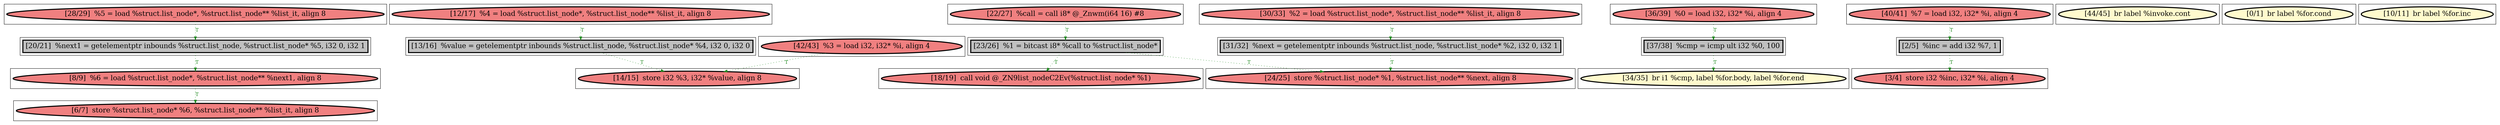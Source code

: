 
digraph G {



node1195->node1180 [style=dotted,color=forestgreen,label="T",fontcolor=forestgreen ]
node1197->node1199 [style=dotted,color=forestgreen,label="T",fontcolor=forestgreen ]
node1191->node1193 [style=dotted,color=forestgreen,label="T",fontcolor=forestgreen ]
node1184->node1188 [style=dotted,color=forestgreen,label="T",fontcolor=forestgreen ]
node1189->node1192 [style=dotted,color=forestgreen,label="T",fontcolor=forestgreen ]
node1193->node1198 [style=dotted,color=forestgreen,label="T",fontcolor=forestgreen ]
node1199->node1181 [style=dotted,color=forestgreen,label="T",fontcolor=forestgreen ]
node1193->node1194 [style=dotted,color=forestgreen,label="T",fontcolor=forestgreen ]
node1180->node1179 [style=dotted,color=forestgreen,label="T",fontcolor=forestgreen ]
node1183->node1184 [style=dotted,color=forestgreen,label="T",fontcolor=forestgreen ]
node1186->node1181 [style=dotted,color=forestgreen,label="T",fontcolor=forestgreen ]
node1185->node1178 [style=dotted,color=forestgreen,label="T",fontcolor=forestgreen ]
node1190->node1195 [style=dotted,color=forestgreen,label="T",fontcolor=forestgreen ]
node1178->node1187 [style=dotted,color=forestgreen,label="T",fontcolor=forestgreen ]
node1192->node1194 [style=dotted,color=forestgreen,label="T",fontcolor=forestgreen ]


subgraph cluster22 {


node1199 [penwidth=3.0,fontsize=20,fillcolor=grey,label="[13/16]  %value = getelementptr inbounds %struct.list_node, %struct.list_node* %4, i32 0, i32 0",shape=rectangle,style=filled ]



}

subgraph cluster20 {


node1197 [penwidth=3.0,fontsize=20,fillcolor=lightcoral,label="[12/17]  %4 = load %struct.list_node*, %struct.list_node** %list_it, align 8",shape=ellipse,style=filled ]



}

subgraph cluster18 {


node1195 [penwidth=3.0,fontsize=20,fillcolor=grey,label="[20/21]  %next1 = getelementptr inbounds %struct.list_node, %struct.list_node* %5, i32 0, i32 1",shape=rectangle,style=filled ]



}

subgraph cluster16 {


node1193 [penwidth=3.0,fontsize=20,fillcolor=grey,label="[23/26]  %1 = bitcast i8* %call to %struct.list_node*",shape=rectangle,style=filled ]



}

subgraph cluster17 {


node1194 [penwidth=3.0,fontsize=20,fillcolor=lightcoral,label="[24/25]  store %struct.list_node* %1, %struct.list_node** %next, align 8",shape=ellipse,style=filled ]



}

subgraph cluster4 {


node1181 [penwidth=3.0,fontsize=20,fillcolor=lightcoral,label="[14/15]  store i32 %3, i32* %value, align 8",shape=ellipse,style=filled ]



}

subgraph cluster3 {


node1180 [penwidth=3.0,fontsize=20,fillcolor=lightcoral,label="[8/9]  %6 = load %struct.list_node*, %struct.list_node** %next1, align 8",shape=ellipse,style=filled ]



}

subgraph cluster2 {


node1179 [penwidth=3.0,fontsize=20,fillcolor=lightcoral,label="[6/7]  store %struct.list_node* %6, %struct.list_node** %list_it, align 8",shape=ellipse,style=filled ]



}

subgraph cluster1 {


node1178 [penwidth=3.0,fontsize=20,fillcolor=grey,label="[2/5]  %inc = add i32 %7, 1",shape=rectangle,style=filled ]



}

subgraph cluster12 {


node1189 [penwidth=3.0,fontsize=20,fillcolor=lightcoral,label="[30/33]  %2 = load %struct.list_node*, %struct.list_node** %list_it, align 8",shape=ellipse,style=filled ]



}

subgraph cluster5 {


node1182 [penwidth=3.0,fontsize=20,fillcolor=lemonchiffon,label="[44/45]  br label %invoke.cont",shape=ellipse,style=filled ]



}

subgraph cluster0 {


node1177 [penwidth=3.0,fontsize=20,fillcolor=lemonchiffon,label="[0/1]  br label %for.cond",shape=ellipse,style=filled ]



}

subgraph cluster6 {


node1183 [penwidth=3.0,fontsize=20,fillcolor=lightcoral,label="[36/39]  %0 = load i32, i32* %i, align 4",shape=ellipse,style=filled ]



}

subgraph cluster14 {


node1191 [penwidth=3.0,fontsize=20,fillcolor=lightcoral,label="[22/27]  %call = call i8* @_Znwm(i64 16) #8",shape=ellipse,style=filled ]



}

subgraph cluster7 {


node1184 [penwidth=3.0,fontsize=20,fillcolor=grey,label="[37/38]  %cmp = icmp ult i32 %0, 100",shape=rectangle,style=filled ]



}

subgraph cluster8 {


node1185 [penwidth=3.0,fontsize=20,fillcolor=lightcoral,label="[40/41]  %7 = load i32, i32* %i, align 4",shape=ellipse,style=filled ]



}

subgraph cluster21 {


node1198 [penwidth=3.0,fontsize=20,fillcolor=lightcoral,label="[18/19]  call void @_ZN9list_nodeC2Ev(%struct.list_node* %1)",shape=ellipse,style=filled ]



}

subgraph cluster9 {


node1186 [penwidth=3.0,fontsize=20,fillcolor=lightcoral,label="[42/43]  %3 = load i32, i32* %i, align 4",shape=ellipse,style=filled ]



}

subgraph cluster19 {


node1196 [penwidth=3.0,fontsize=20,fillcolor=lemonchiffon,label="[10/11]  br label %for.inc",shape=ellipse,style=filled ]



}

subgraph cluster10 {


node1187 [penwidth=3.0,fontsize=20,fillcolor=lightcoral,label="[3/4]  store i32 %inc, i32* %i, align 4",shape=ellipse,style=filled ]



}

subgraph cluster11 {


node1188 [penwidth=3.0,fontsize=20,fillcolor=lemonchiffon,label="[34/35]  br i1 %cmp, label %for.body, label %for.end",shape=ellipse,style=filled ]



}

subgraph cluster13 {


node1190 [penwidth=3.0,fontsize=20,fillcolor=lightcoral,label="[28/29]  %5 = load %struct.list_node*, %struct.list_node** %list_it, align 8",shape=ellipse,style=filled ]



}

subgraph cluster15 {


node1192 [penwidth=3.0,fontsize=20,fillcolor=grey,label="[31/32]  %next = getelementptr inbounds %struct.list_node, %struct.list_node* %2, i32 0, i32 1",shape=rectangle,style=filled ]



}

}
